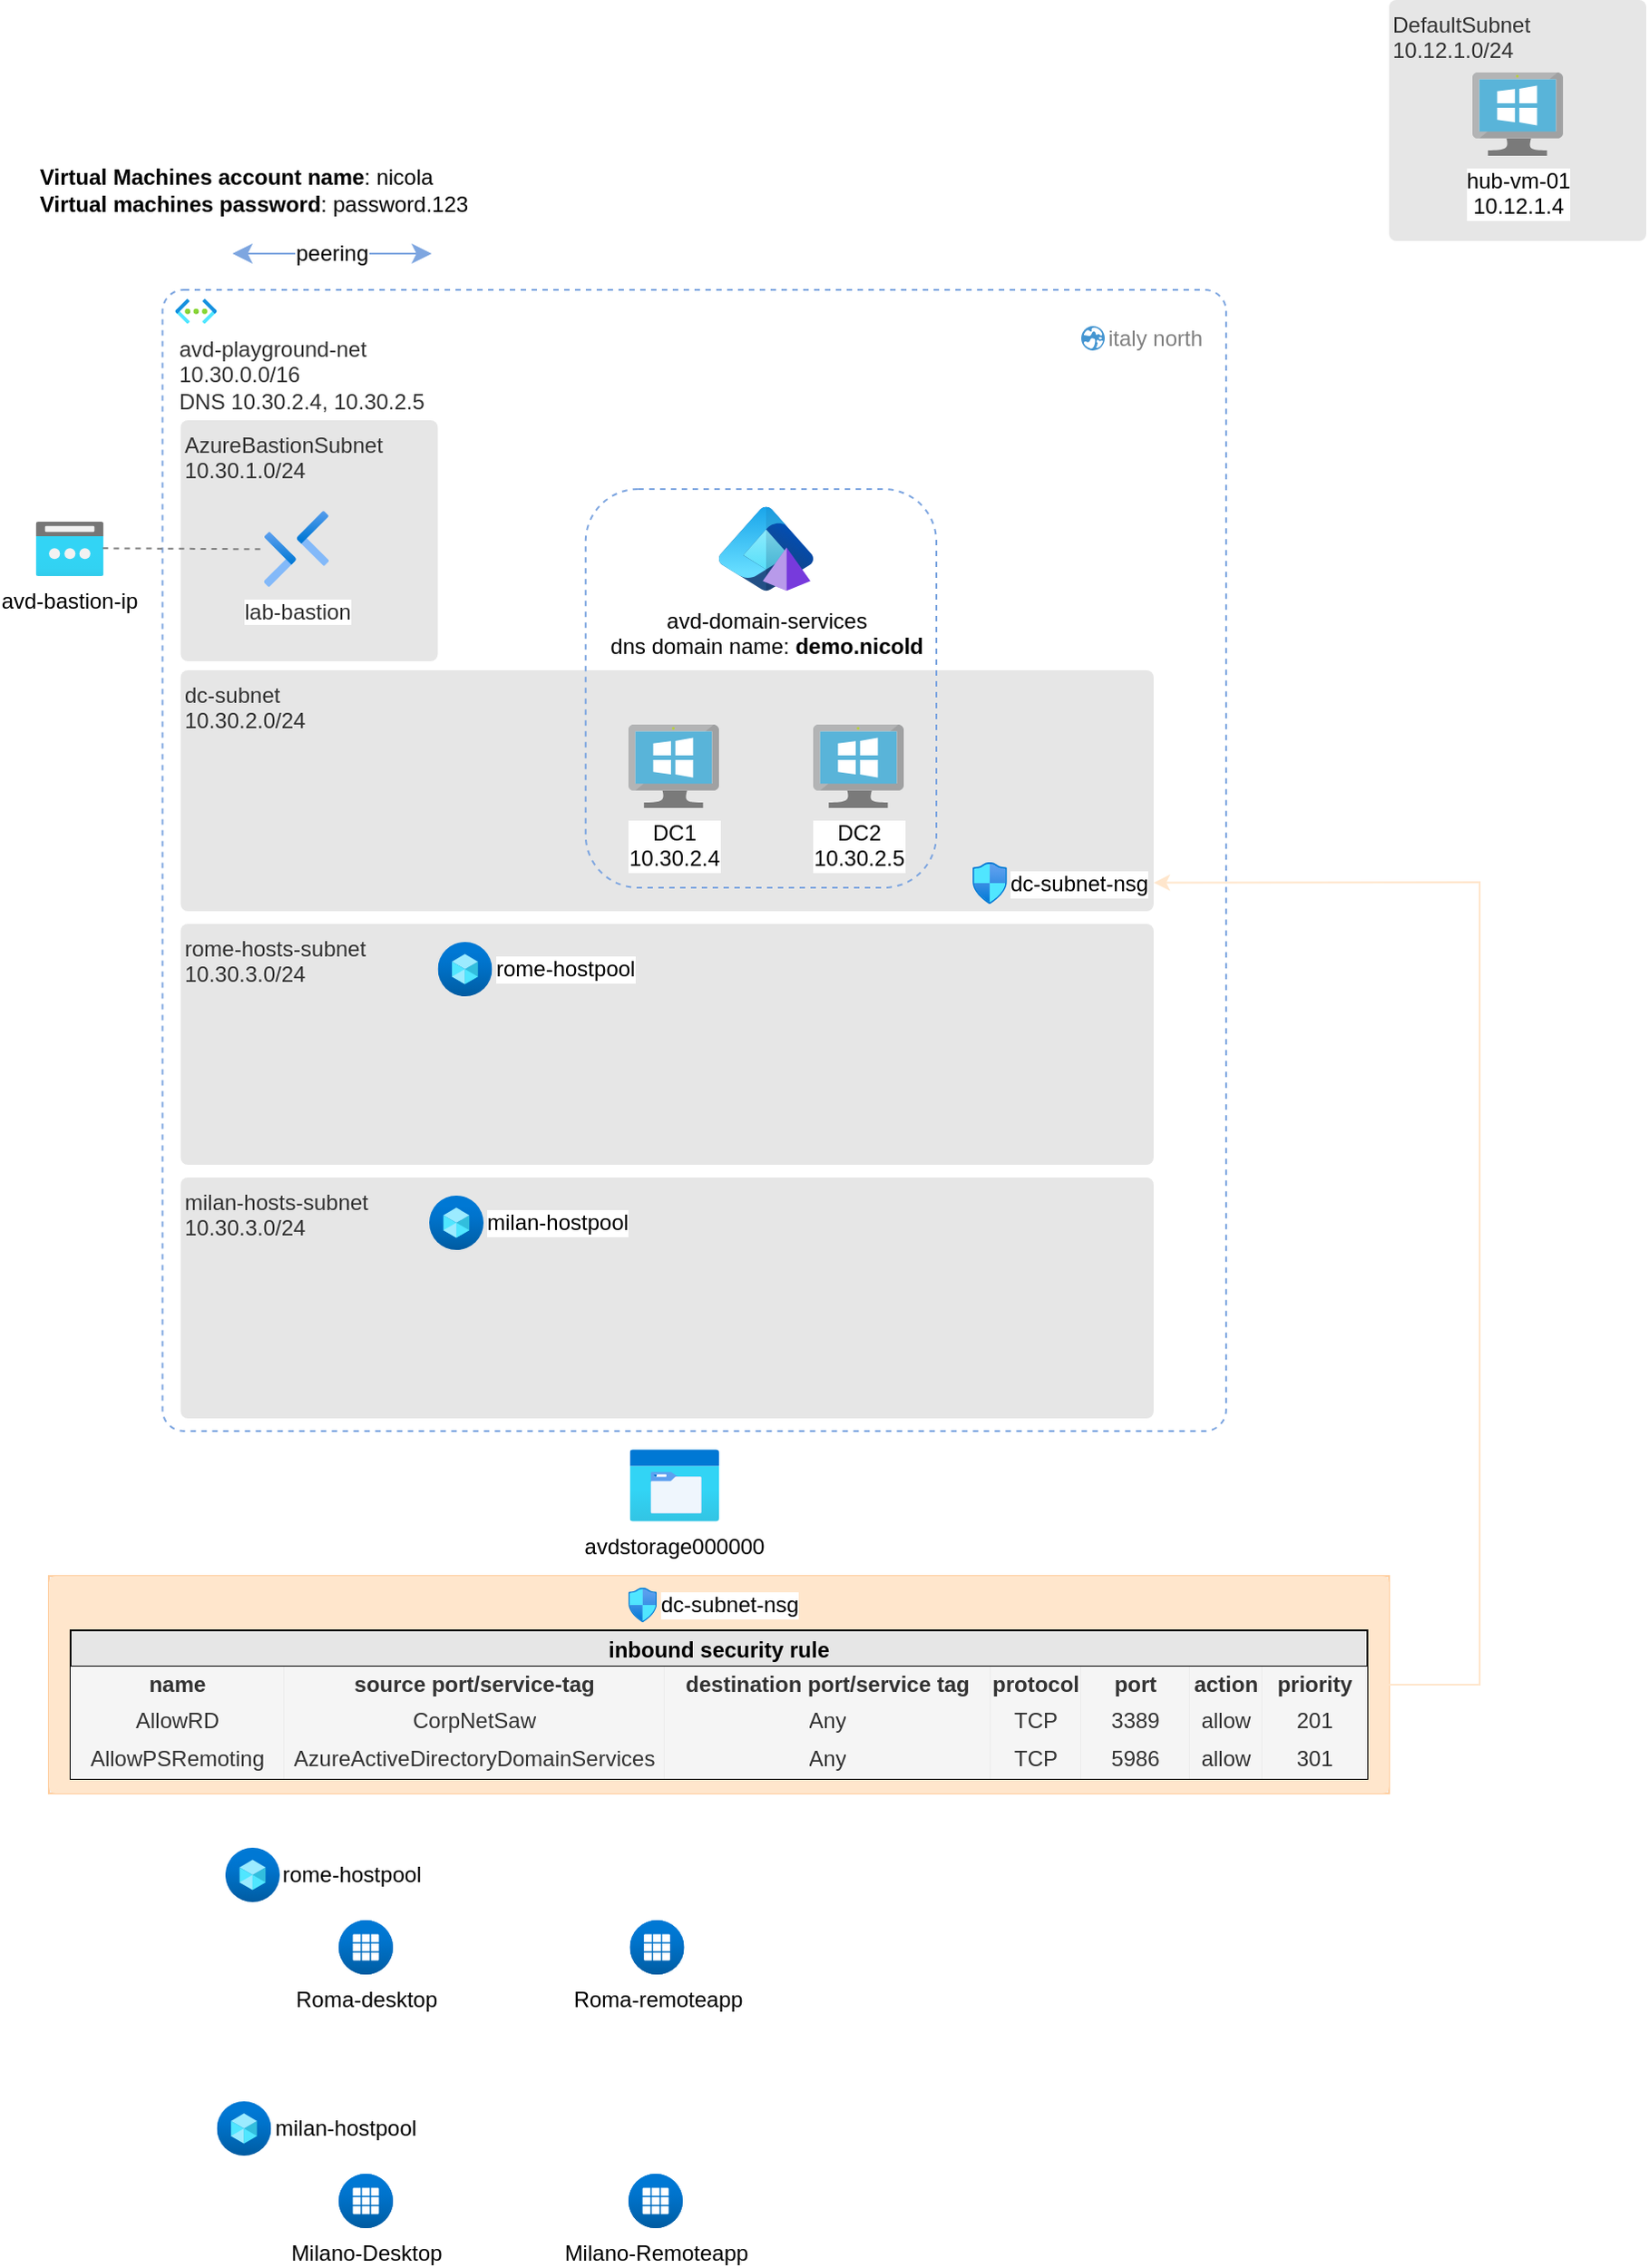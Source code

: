 <mxfile version="24.7.17">
  <diagram name="Page-1" id="ppz_qpOuHYV9t85BLrq9">
    <mxGraphModel dx="2381" dy="2407" grid="1" gridSize="10" guides="1" tooltips="1" connect="1" arrows="1" fold="1" page="1" pageScale="1" pageWidth="827" pageHeight="1169" math="0" shadow="0">
      <root>
        <mxCell id="0" />
        <mxCell id="1" parent="0" />
        <mxCell id="4tWSjrluWotzXOF6bHqo-24" value="" style="rounded=1;whiteSpace=wrap;html=1;fontSize=16;dashed=1;strokeColor=#7ea6e0;arcSize=2;fontFamily=Helvetica;" parent="1" vertex="1">
          <mxGeometry x="-127.26" y="-100" width="587.26" height="630" as="geometry" />
        </mxCell>
        <mxCell id="4tWSjrluWotzXOF6bHqo-25" value="avd-playground-net&lt;br&gt;10.30.0.0/16&lt;div&gt;DNS 10.30.2.4, 10.30.2.5&lt;/div&gt;" style="aspect=fixed;html=1;points=[];align=left;image;fontSize=12;image=img/lib/azure2/networking/Virtual_Networks.svg;fontColor=#333333;fontFamily=Helvetica;" parent="1" vertex="1">
          <mxGeometry x="-120.26" y="-95" width="23" height="13.73" as="geometry" />
        </mxCell>
        <mxCell id="4tWSjrluWotzXOF6bHqo-26" value="" style="group;fontFamily=Helvetica;" parent="1" vertex="1" connectable="0">
          <mxGeometry x="550" y="-260" width="142" height="133" as="geometry" />
        </mxCell>
        <mxCell id="4tWSjrluWotzXOF6bHqo-27" value="DefaultSubnet&lt;br&gt;10.12.1.0/24" style="rounded=1;whiteSpace=wrap;html=1;fontSize=12;arcSize=3;strokeColor=none;fillColor=#E6E6E6;fontColor=#333333;align=left;verticalAlign=top;fontFamily=Helvetica;" parent="4tWSjrluWotzXOF6bHqo-26" vertex="1">
          <mxGeometry width="142" height="133" as="geometry" />
        </mxCell>
        <mxCell id="4tWSjrluWotzXOF6bHqo-28" value="hub-vm-01&lt;br&gt;10.12.1.4" style="image;sketch=0;aspect=fixed;html=1;points=[];align=center;fontSize=12;image=img/lib/mscae/VirtualMachineWindows.svg;fontFamily=Helvetica;" parent="4tWSjrluWotzXOF6bHqo-26" vertex="1">
          <mxGeometry x="46" y="40" width="50" height="46" as="geometry" />
        </mxCell>
        <mxCell id="4tWSjrluWotzXOF6bHqo-29" value="AzureBastionSubnet&lt;br&gt;10.30.1.0/24" style="rounded=1;whiteSpace=wrap;html=1;fontSize=12;arcSize=3;strokeColor=none;fillColor=#E6E6E6;fontColor=#333333;align=left;verticalAlign=top;fontFamily=Helvetica;" parent="1" vertex="1">
          <mxGeometry x="-117.26" y="-28" width="142" height="133" as="geometry" />
        </mxCell>
        <mxCell id="4tWSjrluWotzXOF6bHqo-33" value="lab-bastion" style="image;aspect=fixed;html=1;points=[];align=center;fontSize=12;image=img/lib/azure2/networking/Bastions.svg;fontColor=#333333;fontFamily=Helvetica;" parent="1" vertex="1">
          <mxGeometry x="-71.26" y="22" width="35.82" height="42" as="geometry" />
        </mxCell>
        <mxCell id="4tWSjrluWotzXOF6bHqo-34" value="avd-bastion-ip" style="image;aspect=fixed;html=1;points=[];align=center;fontSize=12;image=img/lib/azure2/networking/Public_IP_Addresses.svg;fontFamily=Helvetica;" parent="1" vertex="1">
          <mxGeometry x="-197.26" y="28" width="37.5" height="30" as="geometry" />
        </mxCell>
        <mxCell id="4tWSjrluWotzXOF6bHqo-36" value="peering" style="endArrow=classic;startArrow=classic;html=1;rounded=0;fontSize=12;startSize=8;endSize=8;strokeColor=#7EA6E0;fontFamily=Helvetica;" parent="1" edge="1">
          <mxGeometry width="50" height="50" relative="1" as="geometry">
            <mxPoint x="-88.63" y="-120" as="sourcePoint" />
            <mxPoint x="21.37" y="-120" as="targetPoint" />
            <mxPoint as="offset" />
          </mxGeometry>
        </mxCell>
        <mxCell id="4tWSjrluWotzXOF6bHqo-38" value="" style="endArrow=none;dashed=1;html=1;rounded=0;fontSize=12;startSize=8;endSize=8;strokeColor=#808080;fontFamily=Helvetica;" parent="1" edge="1">
          <mxGeometry width="50" height="50" relative="1" as="geometry">
            <mxPoint x="-160.26" y="42.66" as="sourcePoint" />
            <mxPoint x="-71.26" y="43.16" as="targetPoint" />
          </mxGeometry>
        </mxCell>
        <mxCell id="4tWSjrluWotzXOF6bHqo-47" value="&lt;b&gt;Virtual Machines account name&lt;/b&gt;: nicola&lt;br style=&quot;font-size: 12px;&quot;&gt;&lt;b&gt;Virtual machines password&lt;/b&gt;: password.123" style="text;strokeColor=none;fillColor=none;html=1;align=left;verticalAlign=middle;whiteSpace=wrap;rounded=0;fontSize=12;fontFamily=Helvetica;" parent="1" vertex="1">
          <mxGeometry x="-197.26" y="-170" width="250" height="30" as="geometry" />
        </mxCell>
        <mxCell id="4tWSjrluWotzXOF6bHqo-48" value="dc-subnet&lt;br&gt;10.30.2.0/24" style="rounded=1;whiteSpace=wrap;html=1;fontSize=12;arcSize=3;strokeColor=none;fillColor=#E6E6E6;align=left;verticalAlign=top;fontColor=#333333;fontFamily=Helvetica;" parent="1" vertex="1">
          <mxGeometry x="-117.26" y="110" width="537.26" height="133" as="geometry" />
        </mxCell>
        <mxCell id="4tWSjrluWotzXOF6bHqo-49" value="rome-hosts-subnet&lt;br&gt;10.30.3.0/24" style="rounded=1;whiteSpace=wrap;html=1;fontSize=12;arcSize=3;strokeColor=none;fillColor=#E6E6E6;align=left;verticalAlign=top;fontColor=#333333;fontFamily=Helvetica;" parent="1" vertex="1">
          <mxGeometry x="-117.26" y="250" width="537.26" height="133" as="geometry" />
        </mxCell>
        <mxCell id="4tWSjrluWotzXOF6bHqo-50" value="milan-hosts-subnet&lt;br&gt;10.30.3.0/24" style="rounded=1;whiteSpace=wrap;html=1;fontSize=12;arcSize=3;strokeColor=none;fillColor=#E6E6E6;align=left;verticalAlign=top;fontColor=#333333;fontFamily=Helvetica;" parent="1" vertex="1">
          <mxGeometry x="-117.26" y="390" width="537.26" height="133" as="geometry" />
        </mxCell>
        <mxCell id="4tWSjrluWotzXOF6bHqo-51" value="italy north" style="shadow=0;dashed=0;html=1;strokeColor=none;fillColor=#4495D1;labelPosition=right;verticalLabelPosition=middle;verticalAlign=middle;align=left;outlineConnect=0;shape=mxgraph.veeam.globe;fontSize=12;fontColor=#808080;direction=south;rotation=0;fontFamily=Helvetica;" parent="1" vertex="1">
          <mxGeometry x="380" y="-80.0" width="13" height="13.5" as="geometry" />
        </mxCell>
        <mxCell id="4tWSjrluWotzXOF6bHqo-53" value="DC1&lt;br&gt;10.30.2.4" style="image;sketch=0;aspect=fixed;html=1;points=[];align=center;fontSize=12;image=img/lib/mscae/VirtualMachineWindows.svg;fontFamily=Helvetica;" parent="1" vertex="1">
          <mxGeometry x="130" y="140" width="50" height="46" as="geometry" />
        </mxCell>
        <mxCell id="4tWSjrluWotzXOF6bHqo-54" value="avd-domain-services&lt;div&gt;dns domain name: &lt;b&gt;demo.nicold&lt;/b&gt;&lt;/div&gt;" style="image;aspect=fixed;html=1;points=[];align=center;fontSize=12;image=img/lib/azure2/identity/Entra_Domain_Services.svg;" parent="1" vertex="1">
          <mxGeometry x="180" y="17" width="52" height="52" as="geometry" />
        </mxCell>
        <mxCell id="4tWSjrluWotzXOF6bHqo-55" value="DC2&lt;br&gt;10.30.2.5" style="image;sketch=0;aspect=fixed;html=1;points=[];align=center;fontSize=12;image=img/lib/mscae/VirtualMachineWindows.svg;fontFamily=Helvetica;" parent="1" vertex="1">
          <mxGeometry x="232" y="140" width="50" height="46" as="geometry" />
        </mxCell>
        <mxCell id="4tWSjrluWotzXOF6bHqo-56" value="dc-subnet-nsg" style="image;aspect=fixed;html=1;points=[];align=left;fontSize=12;image=img/lib/azure2/networking/Network_Security_Groups.svg;labelPosition=right;verticalLabelPosition=middle;verticalAlign=middle;" parent="1" vertex="1">
          <mxGeometry x="320" y="216" width="18.94" height="23" as="geometry" />
        </mxCell>
        <mxCell id="4tWSjrluWotzXOF6bHqo-58" value="" style="group;fillColor=#f1f3f4;strokeColor=#FFCE9F;" parent="1" vertex="1" connectable="0">
          <mxGeometry x="-190" y="610" width="740" height="120" as="geometry" />
        </mxCell>
        <mxCell id="4tWSjrluWotzXOF6bHqo-59" value="" style="shape=ext;double=1;rounded=1;whiteSpace=wrap;html=1;strokeColor=none;fontFamily=Tahoma;fillColor=#ffe6cc;arcSize=3;align=center;verticalAlign=top;movable=1;resizable=1;rotatable=1;deletable=1;editable=1;locked=0;connectable=1;" parent="4tWSjrluWotzXOF6bHqo-58" vertex="1">
          <mxGeometry width="740" height="120" as="geometry" />
        </mxCell>
        <mxCell id="4tWSjrluWotzXOF6bHqo-79" value="dc-subnet-nsg" style="image;aspect=fixed;html=1;points=[];align=left;fontSize=12;image=img/lib/azure2/networking/Network_Security_Groups.svg;labelPosition=right;verticalLabelPosition=middle;verticalAlign=middle;fontColor=#000000;" parent="4tWSjrluWotzXOF6bHqo-58" vertex="1">
          <mxGeometry x="320" y="6.47" width="15.7" height="19.06" as="geometry" />
        </mxCell>
        <mxCell id="4tWSjrluWotzXOF6bHqo-60" value="inbound security rule" style="shape=table;startSize=20;container=1;collapsible=0;childLayout=tableLayout;fillColor=#E6E6E6;fontStyle=1" parent="4tWSjrluWotzXOF6bHqo-58" vertex="1">
          <mxGeometry x="11.98" y="30" width="716.038" height="82" as="geometry" />
        </mxCell>
        <mxCell id="4tWSjrluWotzXOF6bHqo-61" value="" style="shape=tableRow;horizontal=0;startSize=0;swimlaneHead=0;swimlaneBody=0;strokeColor=inherit;top=0;left=0;bottom=0;right=0;collapsible=0;dropTarget=0;fillColor=none;points=[[0,0.5],[1,0.5]];portConstraint=eastwest;" parent="4tWSjrluWotzXOF6bHqo-60" vertex="1">
          <mxGeometry y="20" width="716.038" height="20" as="geometry" />
        </mxCell>
        <mxCell id="4tWSjrluWotzXOF6bHqo-125" value="name" style="shape=partialRectangle;html=1;whiteSpace=wrap;connectable=0;strokeColor=#666666;overflow=hidden;fillColor=#f5f5f5;top=0;left=0;bottom=0;right=0;pointerEvents=1;fontColor=#333333;fontStyle=1" parent="4tWSjrluWotzXOF6bHqo-61" vertex="1">
          <mxGeometry width="118" height="20" as="geometry">
            <mxRectangle width="118" height="20" as="alternateBounds" />
          </mxGeometry>
        </mxCell>
        <mxCell id="4tWSjrluWotzXOF6bHqo-62" value="source port/service-tag" style="shape=partialRectangle;html=1;whiteSpace=wrap;connectable=0;strokeColor=#666666;overflow=hidden;fillColor=#f5f5f5;top=0;left=0;bottom=0;right=0;pointerEvents=1;fontColor=#333333;fontStyle=1" parent="4tWSjrluWotzXOF6bHqo-61" vertex="1">
          <mxGeometry x="118" width="210" height="20" as="geometry">
            <mxRectangle width="210" height="20" as="alternateBounds" />
          </mxGeometry>
        </mxCell>
        <mxCell id="4tWSjrluWotzXOF6bHqo-63" value="destination port/service tag" style="shape=partialRectangle;html=1;whiteSpace=wrap;connectable=0;strokeColor=#666666;overflow=hidden;fillColor=#f5f5f5;top=0;left=0;bottom=0;right=0;pointerEvents=1;fontColor=#333333;fontStyle=1" parent="4tWSjrluWotzXOF6bHqo-61" vertex="1">
          <mxGeometry x="328" width="180" height="20" as="geometry">
            <mxRectangle width="180" height="20" as="alternateBounds" />
          </mxGeometry>
        </mxCell>
        <mxCell id="4tWSjrluWotzXOF6bHqo-64" value="protocol" style="shape=partialRectangle;html=1;whiteSpace=wrap;connectable=0;strokeColor=#666666;overflow=hidden;fillColor=#f5f5f5;top=0;left=0;bottom=0;right=0;pointerEvents=1;fontColor=#333333;fontStyle=1" parent="4tWSjrluWotzXOF6bHqo-61" vertex="1">
          <mxGeometry x="508" width="50" height="20" as="geometry">
            <mxRectangle width="50" height="20" as="alternateBounds" />
          </mxGeometry>
        </mxCell>
        <mxCell id="4tWSjrluWotzXOF6bHqo-65" value="port" style="shape=partialRectangle;html=1;whiteSpace=wrap;connectable=0;strokeColor=#666666;overflow=hidden;fillColor=#f5f5f5;top=0;left=0;bottom=0;right=0;pointerEvents=1;fontColor=#333333;fontStyle=1" parent="4tWSjrluWotzXOF6bHqo-61" vertex="1">
          <mxGeometry x="558" width="60" height="20" as="geometry">
            <mxRectangle width="60" height="20" as="alternateBounds" />
          </mxGeometry>
        </mxCell>
        <mxCell id="4tWSjrluWotzXOF6bHqo-66" value="action" style="shape=partialRectangle;html=1;whiteSpace=wrap;connectable=0;strokeColor=#666666;overflow=hidden;fillColor=#f5f5f5;top=0;left=0;bottom=0;right=0;pointerEvents=1;fontColor=#333333;fontStyle=1" parent="4tWSjrluWotzXOF6bHqo-61" vertex="1">
          <mxGeometry x="618" width="40" height="20" as="geometry">
            <mxRectangle width="40" height="20" as="alternateBounds" />
          </mxGeometry>
        </mxCell>
        <mxCell id="4tWSjrluWotzXOF6bHqo-111" value="priority" style="shape=partialRectangle;html=1;whiteSpace=wrap;connectable=0;strokeColor=#666666;overflow=hidden;fillColor=#f5f5f5;top=0;left=0;bottom=0;right=0;pointerEvents=1;fontColor=#333333;fontStyle=1" parent="4tWSjrluWotzXOF6bHqo-61" vertex="1">
          <mxGeometry x="658" width="58" height="20" as="geometry">
            <mxRectangle width="58" height="20" as="alternateBounds" />
          </mxGeometry>
        </mxCell>
        <mxCell id="4tWSjrluWotzXOF6bHqo-67" value="" style="shape=tableRow;horizontal=0;startSize=0;swimlaneHead=0;swimlaneBody=0;strokeColor=inherit;top=0;left=0;bottom=0;right=0;collapsible=0;dropTarget=0;fillColor=none;points=[[0,0.5],[1,0.5]];portConstraint=eastwest;" parent="4tWSjrluWotzXOF6bHqo-60" vertex="1">
          <mxGeometry y="40" width="716.038" height="20" as="geometry" />
        </mxCell>
        <mxCell id="4tWSjrluWotzXOF6bHqo-126" value="AllowRD" style="shape=partialRectangle;html=1;whiteSpace=wrap;connectable=0;strokeColor=#666666;overflow=hidden;fillColor=#f5f5f5;top=0;left=0;bottom=0;right=0;pointerEvents=1;fontColor=#333333;" parent="4tWSjrluWotzXOF6bHqo-67" vertex="1">
          <mxGeometry width="118" height="20" as="geometry">
            <mxRectangle width="118" height="20" as="alternateBounds" />
          </mxGeometry>
        </mxCell>
        <mxCell id="4tWSjrluWotzXOF6bHqo-68" value="CorpNetSaw" style="shape=partialRectangle;html=1;whiteSpace=wrap;connectable=0;strokeColor=#666666;overflow=hidden;fillColor=#f5f5f5;top=0;left=0;bottom=0;right=0;pointerEvents=1;fontColor=#333333;" parent="4tWSjrluWotzXOF6bHqo-67" vertex="1">
          <mxGeometry x="118" width="210" height="20" as="geometry">
            <mxRectangle width="210" height="20" as="alternateBounds" />
          </mxGeometry>
        </mxCell>
        <mxCell id="4tWSjrluWotzXOF6bHqo-69" value="Any" style="shape=partialRectangle;html=1;whiteSpace=wrap;connectable=0;strokeColor=#666666;overflow=hidden;fillColor=#f5f5f5;top=0;left=0;bottom=0;right=0;pointerEvents=1;fontColor=#333333;" parent="4tWSjrluWotzXOF6bHqo-67" vertex="1">
          <mxGeometry x="328" width="180" height="20" as="geometry">
            <mxRectangle width="180" height="20" as="alternateBounds" />
          </mxGeometry>
        </mxCell>
        <mxCell id="4tWSjrluWotzXOF6bHqo-70" value="TCP" style="shape=partialRectangle;html=1;whiteSpace=wrap;connectable=0;strokeColor=#666666;overflow=hidden;fillColor=#f5f5f5;top=0;left=0;bottom=0;right=0;pointerEvents=1;fontColor=#333333;" parent="4tWSjrluWotzXOF6bHqo-67" vertex="1">
          <mxGeometry x="508" width="50" height="20" as="geometry">
            <mxRectangle width="50" height="20" as="alternateBounds" />
          </mxGeometry>
        </mxCell>
        <mxCell id="4tWSjrluWotzXOF6bHqo-71" value="3389" style="shape=partialRectangle;html=1;whiteSpace=wrap;connectable=0;strokeColor=#666666;overflow=hidden;fillColor=#f5f5f5;top=0;left=0;bottom=0;right=0;pointerEvents=1;fontColor=#333333;" parent="4tWSjrluWotzXOF6bHqo-67" vertex="1">
          <mxGeometry x="558" width="60" height="20" as="geometry">
            <mxRectangle width="60" height="20" as="alternateBounds" />
          </mxGeometry>
        </mxCell>
        <mxCell id="4tWSjrluWotzXOF6bHqo-72" value="allow" style="shape=partialRectangle;html=1;whiteSpace=wrap;connectable=0;strokeColor=#666666;overflow=hidden;fillColor=#f5f5f5;top=0;left=0;bottom=0;right=0;pointerEvents=1;fontColor=#333333;" parent="4tWSjrluWotzXOF6bHqo-67" vertex="1">
          <mxGeometry x="618" width="40" height="20" as="geometry">
            <mxRectangle width="40" height="20" as="alternateBounds" />
          </mxGeometry>
        </mxCell>
        <mxCell id="4tWSjrluWotzXOF6bHqo-112" value="201" style="shape=partialRectangle;html=1;whiteSpace=wrap;connectable=0;strokeColor=#666666;overflow=hidden;fillColor=#f5f5f5;top=0;left=0;bottom=0;right=0;pointerEvents=1;fontColor=#333333;" parent="4tWSjrluWotzXOF6bHqo-67" vertex="1">
          <mxGeometry x="658" width="58" height="20" as="geometry">
            <mxRectangle width="58" height="20" as="alternateBounds" />
          </mxGeometry>
        </mxCell>
        <mxCell id="4tWSjrluWotzXOF6bHqo-73" value="" style="shape=tableRow;horizontal=0;startSize=0;swimlaneHead=0;swimlaneBody=0;strokeColor=inherit;top=0;left=0;bottom=0;right=0;collapsible=0;dropTarget=0;fillColor=none;points=[[0,0.5],[1,0.5]];portConstraint=eastwest;" parent="4tWSjrluWotzXOF6bHqo-60" vertex="1">
          <mxGeometry y="60" width="716.038" height="22" as="geometry" />
        </mxCell>
        <mxCell id="4tWSjrluWotzXOF6bHqo-127" value="AllowPSRemoting" style="shape=partialRectangle;html=1;whiteSpace=wrap;connectable=0;strokeColor=#666666;overflow=hidden;fillColor=#f5f5f5;top=0;left=0;bottom=0;right=0;pointerEvents=1;fontColor=#333333;" parent="4tWSjrluWotzXOF6bHqo-73" vertex="1">
          <mxGeometry width="118" height="22" as="geometry">
            <mxRectangle width="118" height="22" as="alternateBounds" />
          </mxGeometry>
        </mxCell>
        <mxCell id="4tWSjrluWotzXOF6bHqo-74" value="AzureActiveDirectoryDomainServices" style="shape=partialRectangle;html=1;whiteSpace=wrap;connectable=0;strokeColor=#666666;overflow=hidden;fillColor=#f5f5f5;top=0;left=0;bottom=0;right=0;pointerEvents=1;fontColor=#333333;" parent="4tWSjrluWotzXOF6bHqo-73" vertex="1">
          <mxGeometry x="118" width="210" height="22" as="geometry">
            <mxRectangle width="210" height="22" as="alternateBounds" />
          </mxGeometry>
        </mxCell>
        <mxCell id="4tWSjrluWotzXOF6bHqo-75" value="Any" style="shape=partialRectangle;html=1;whiteSpace=wrap;connectable=0;strokeColor=#666666;overflow=hidden;fillColor=#f5f5f5;top=0;left=0;bottom=0;right=0;pointerEvents=1;fontColor=#333333;" parent="4tWSjrluWotzXOF6bHqo-73" vertex="1">
          <mxGeometry x="328" width="180" height="22" as="geometry">
            <mxRectangle width="180" height="22" as="alternateBounds" />
          </mxGeometry>
        </mxCell>
        <mxCell id="4tWSjrluWotzXOF6bHqo-76" value="TCP" style="shape=partialRectangle;html=1;whiteSpace=wrap;connectable=0;strokeColor=#666666;overflow=hidden;fillColor=#f5f5f5;top=0;left=0;bottom=0;right=0;pointerEvents=1;fontColor=#333333;" parent="4tWSjrluWotzXOF6bHqo-73" vertex="1">
          <mxGeometry x="508" width="50" height="22" as="geometry">
            <mxRectangle width="50" height="22" as="alternateBounds" />
          </mxGeometry>
        </mxCell>
        <mxCell id="4tWSjrluWotzXOF6bHqo-77" value="5986" style="shape=partialRectangle;html=1;whiteSpace=wrap;connectable=0;strokeColor=#666666;overflow=hidden;fillColor=#f5f5f5;top=0;left=0;bottom=0;right=0;pointerEvents=1;fontColor=#333333;" parent="4tWSjrluWotzXOF6bHqo-73" vertex="1">
          <mxGeometry x="558" width="60" height="22" as="geometry">
            <mxRectangle width="60" height="22" as="alternateBounds" />
          </mxGeometry>
        </mxCell>
        <mxCell id="4tWSjrluWotzXOF6bHqo-78" value="allow" style="shape=partialRectangle;html=1;whiteSpace=wrap;connectable=0;strokeColor=#666666;overflow=hidden;fillColor=#f5f5f5;top=0;left=0;bottom=0;right=0;pointerEvents=1;fontColor=#333333;" parent="4tWSjrluWotzXOF6bHqo-73" vertex="1">
          <mxGeometry x="618" width="40" height="22" as="geometry">
            <mxRectangle width="40" height="22" as="alternateBounds" />
          </mxGeometry>
        </mxCell>
        <mxCell id="4tWSjrluWotzXOF6bHqo-113" value="301" style="shape=partialRectangle;html=1;whiteSpace=wrap;connectable=0;strokeColor=#666666;overflow=hidden;fillColor=#f5f5f5;top=0;left=0;bottom=0;right=0;pointerEvents=1;fontColor=#333333;" parent="4tWSjrluWotzXOF6bHqo-73" vertex="1">
          <mxGeometry x="658" width="58" height="22" as="geometry">
            <mxRectangle width="58" height="22" as="alternateBounds" />
          </mxGeometry>
        </mxCell>
        <mxCell id="4tWSjrluWotzXOF6bHqo-129" value="" style="endArrow=classic;html=1;rounded=0;entryX=0.932;entryY=0.5;entryDx=0;entryDy=0;entryPerimeter=0;fillColor=#ffe6cc;strokeColor=#ffe6cc;exitX=1;exitY=0.5;exitDx=0;exitDy=0;" parent="1" source="4tWSjrluWotzXOF6bHqo-59" edge="1">
          <mxGeometry width="50" height="50" relative="1" as="geometry">
            <mxPoint x="639.93" y="227.3" as="sourcePoint" />
            <mxPoint x="419.996" y="227.3" as="targetPoint" />
            <Array as="points">
              <mxPoint x="600" y="670" />
              <mxPoint x="600" y="227" />
            </Array>
          </mxGeometry>
        </mxCell>
        <mxCell id="4tWSjrluWotzXOF6bHqo-130" value="rome-hostpool" style="image;aspect=fixed;html=1;points=[];align=left;fontSize=12;image=img/lib/azure2/compute/Host_Pools.svg;labelPosition=right;verticalLabelPosition=middle;verticalAlign=middle;" parent="1" vertex="1">
          <mxGeometry x="24.74" y="260" width="30" height="30" as="geometry" />
        </mxCell>
        <mxCell id="4tWSjrluWotzXOF6bHqo-131" value="milan-hostpool" style="image;aspect=fixed;html=1;points=[];align=left;fontSize=12;image=img/lib/azure2/compute/Host_Pools.svg;labelPosition=right;verticalLabelPosition=middle;verticalAlign=middle;" parent="1" vertex="1">
          <mxGeometry x="20" y="400" width="30" height="30" as="geometry" />
        </mxCell>
        <mxCell id="4tWSjrluWotzXOF6bHqo-132" value="avdstorage000000" style="image;aspect=fixed;html=1;points=[];align=center;fontSize=12;image=img/lib/azure2/general/Storage_Azure_Files.svg;" parent="1" vertex="1">
          <mxGeometry x="130.77" y="540" width="49.23" height="40" as="geometry" />
        </mxCell>
        <mxCell id="4tWSjrluWotzXOF6bHqo-133" value="" style="rounded=1;whiteSpace=wrap;html=1;fillColor=none;strokeColor=#7ea6e0;dashed=1;" parent="1" vertex="1">
          <mxGeometry x="106.37" y="10" width="193.63" height="220" as="geometry" />
        </mxCell>
        <mxCell id="4tWSjrluWotzXOF6bHqo-134" value="rome-hostpool" style="image;aspect=fixed;html=1;points=[];align=left;fontSize=12;image=img/lib/azure2/compute/Host_Pools.svg;labelPosition=right;verticalLabelPosition=middle;verticalAlign=middle;" parent="1" vertex="1">
          <mxGeometry x="-92.52" y="760" width="30" height="30" as="geometry" />
        </mxCell>
        <mxCell id="4tWSjrluWotzXOF6bHqo-135" value="milan-hostpool" style="image;aspect=fixed;html=1;points=[];align=left;fontSize=12;image=img/lib/azure2/compute/Host_Pools.svg;labelPosition=right;verticalLabelPosition=middle;verticalAlign=middle;" parent="1" vertex="1">
          <mxGeometry x="-97.26" y="900" width="30" height="30" as="geometry" />
        </mxCell>
        <mxCell id="4tWSjrluWotzXOF6bHqo-136" value="Roma-desktop" style="image;aspect=fixed;html=1;points=[];align=center;fontSize=12;image=img/lib/azure2/compute/Application_Group.svg;" parent="1" vertex="1">
          <mxGeometry x="-30" y="800" width="30" height="30" as="geometry" />
        </mxCell>
        <mxCell id="4tWSjrluWotzXOF6bHqo-137" value="Milano-Desktop" style="image;aspect=fixed;html=1;points=[];align=center;fontSize=12;image=img/lib/azure2/compute/Application_Group.svg;" parent="1" vertex="1">
          <mxGeometry x="-30" y="940" width="30" height="30" as="geometry" />
        </mxCell>
        <mxCell id="4tWSjrluWotzXOF6bHqo-138" value="Roma-remoteapp" style="image;aspect=fixed;html=1;points=[];align=center;fontSize=12;image=img/lib/azure2/compute/Application_Group.svg;" parent="1" vertex="1">
          <mxGeometry x="130.77" y="800" width="30" height="30" as="geometry" />
        </mxCell>
        <mxCell id="4tWSjrluWotzXOF6bHqo-139" value="Milano-Remoteapp" style="image;aspect=fixed;html=1;points=[];align=center;fontSize=12;image=img/lib/azure2/compute/Application_Group.svg;" parent="1" vertex="1">
          <mxGeometry x="130" y="940" width="30" height="30" as="geometry" />
        </mxCell>
      </root>
    </mxGraphModel>
  </diagram>
</mxfile>
